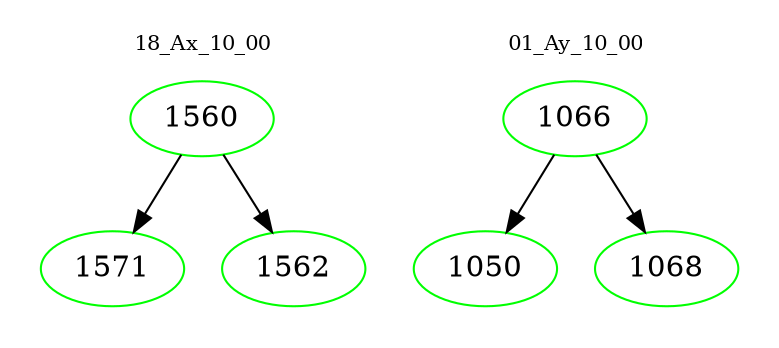digraph{
subgraph cluster_0 {
color = white
label = "18_Ax_10_00";
fontsize=10;
T0_1560 [label="1560", color="green"]
T0_1560 -> T0_1571 [color="black"]
T0_1571 [label="1571", color="green"]
T0_1560 -> T0_1562 [color="black"]
T0_1562 [label="1562", color="green"]
}
subgraph cluster_1 {
color = white
label = "01_Ay_10_00";
fontsize=10;
T1_1066 [label="1066", color="green"]
T1_1066 -> T1_1050 [color="black"]
T1_1050 [label="1050", color="green"]
T1_1066 -> T1_1068 [color="black"]
T1_1068 [label="1068", color="green"]
}
}
